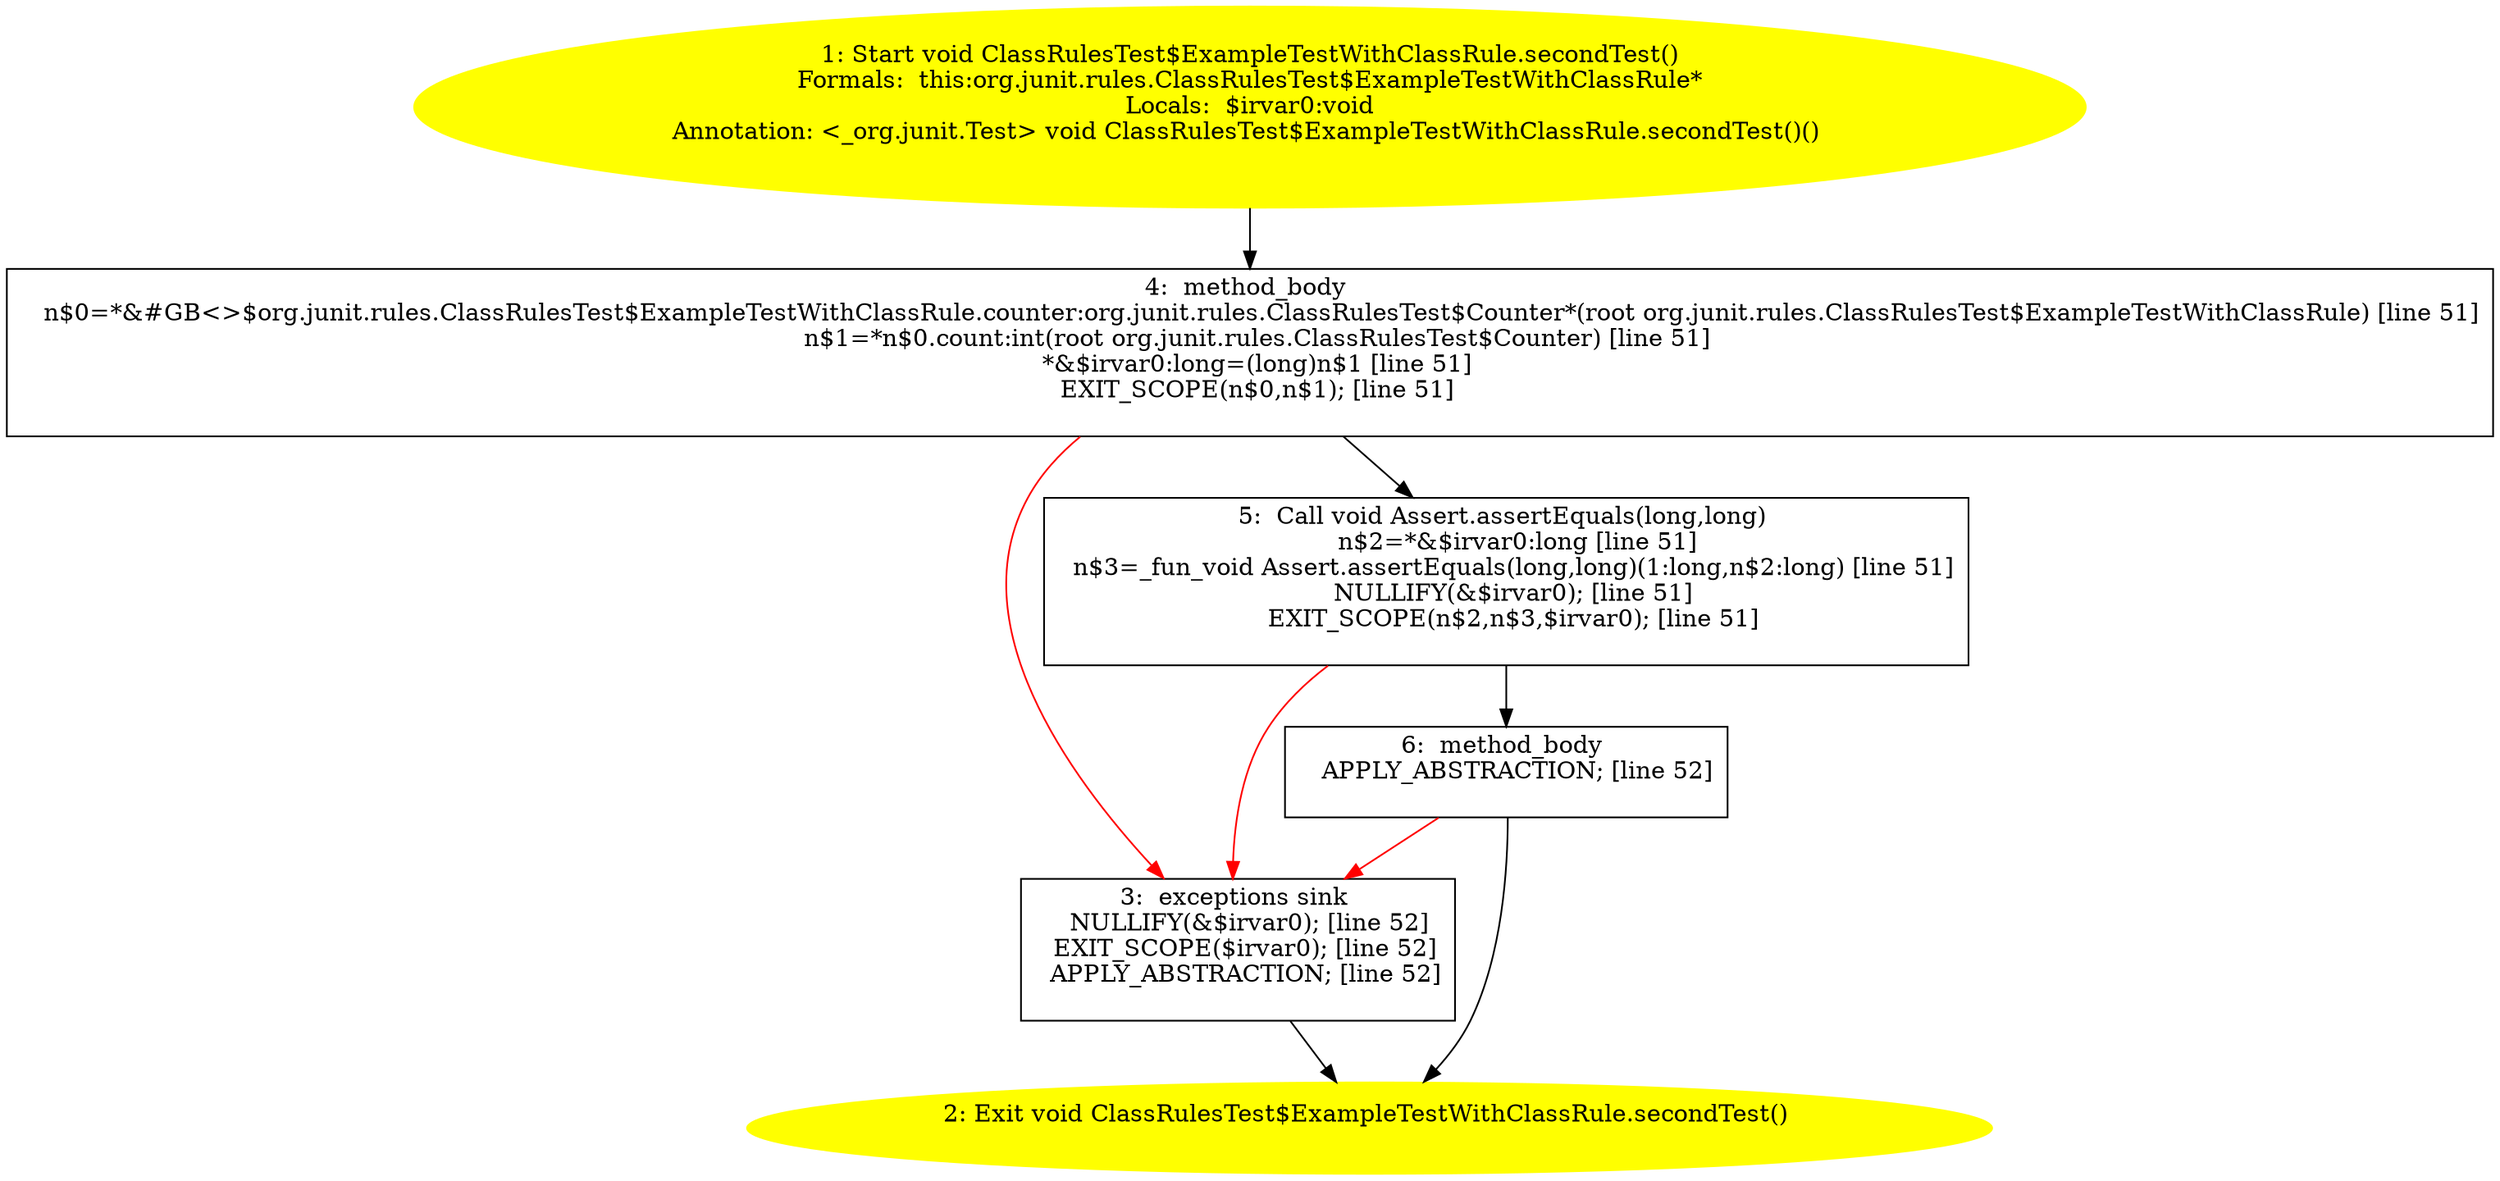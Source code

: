 /* @generated */
digraph cfg {
"org.junit.rules.ClassRulesTest$ExampleTestWithClassRule.secondTest():void.2b988121417c0f449a8fc35395a5e6d4_1" [label="1: Start void ClassRulesTest$ExampleTestWithClassRule.secondTest()\nFormals:  this:org.junit.rules.ClassRulesTest$ExampleTestWithClassRule*\nLocals:  $irvar0:void\nAnnotation: <_org.junit.Test> void ClassRulesTest$ExampleTestWithClassRule.secondTest()() \n  " color=yellow style=filled]
	

	 "org.junit.rules.ClassRulesTest$ExampleTestWithClassRule.secondTest():void.2b988121417c0f449a8fc35395a5e6d4_1" -> "org.junit.rules.ClassRulesTest$ExampleTestWithClassRule.secondTest():void.2b988121417c0f449a8fc35395a5e6d4_4" ;
"org.junit.rules.ClassRulesTest$ExampleTestWithClassRule.secondTest():void.2b988121417c0f449a8fc35395a5e6d4_2" [label="2: Exit void ClassRulesTest$ExampleTestWithClassRule.secondTest() \n  " color=yellow style=filled]
	

"org.junit.rules.ClassRulesTest$ExampleTestWithClassRule.secondTest():void.2b988121417c0f449a8fc35395a5e6d4_3" [label="3:  exceptions sink \n   NULLIFY(&$irvar0); [line 52]\n  EXIT_SCOPE($irvar0); [line 52]\n  APPLY_ABSTRACTION; [line 52]\n " shape="box"]
	

	 "org.junit.rules.ClassRulesTest$ExampleTestWithClassRule.secondTest():void.2b988121417c0f449a8fc35395a5e6d4_3" -> "org.junit.rules.ClassRulesTest$ExampleTestWithClassRule.secondTest():void.2b988121417c0f449a8fc35395a5e6d4_2" ;
"org.junit.rules.ClassRulesTest$ExampleTestWithClassRule.secondTest():void.2b988121417c0f449a8fc35395a5e6d4_4" [label="4:  method_body \n   n$0=*&#GB<>$org.junit.rules.ClassRulesTest$ExampleTestWithClassRule.counter:org.junit.rules.ClassRulesTest$Counter*(root org.junit.rules.ClassRulesTest$ExampleTestWithClassRule) [line 51]\n  n$1=*n$0.count:int(root org.junit.rules.ClassRulesTest$Counter) [line 51]\n  *&$irvar0:long=(long)n$1 [line 51]\n  EXIT_SCOPE(n$0,n$1); [line 51]\n " shape="box"]
	

	 "org.junit.rules.ClassRulesTest$ExampleTestWithClassRule.secondTest():void.2b988121417c0f449a8fc35395a5e6d4_4" -> "org.junit.rules.ClassRulesTest$ExampleTestWithClassRule.secondTest():void.2b988121417c0f449a8fc35395a5e6d4_5" ;
	 "org.junit.rules.ClassRulesTest$ExampleTestWithClassRule.secondTest():void.2b988121417c0f449a8fc35395a5e6d4_4" -> "org.junit.rules.ClassRulesTest$ExampleTestWithClassRule.secondTest():void.2b988121417c0f449a8fc35395a5e6d4_3" [color="red" ];
"org.junit.rules.ClassRulesTest$ExampleTestWithClassRule.secondTest():void.2b988121417c0f449a8fc35395a5e6d4_5" [label="5:  Call void Assert.assertEquals(long,long) \n   n$2=*&$irvar0:long [line 51]\n  n$3=_fun_void Assert.assertEquals(long,long)(1:long,n$2:long) [line 51]\n  NULLIFY(&$irvar0); [line 51]\n  EXIT_SCOPE(n$2,n$3,$irvar0); [line 51]\n " shape="box"]
	

	 "org.junit.rules.ClassRulesTest$ExampleTestWithClassRule.secondTest():void.2b988121417c0f449a8fc35395a5e6d4_5" -> "org.junit.rules.ClassRulesTest$ExampleTestWithClassRule.secondTest():void.2b988121417c0f449a8fc35395a5e6d4_6" ;
	 "org.junit.rules.ClassRulesTest$ExampleTestWithClassRule.secondTest():void.2b988121417c0f449a8fc35395a5e6d4_5" -> "org.junit.rules.ClassRulesTest$ExampleTestWithClassRule.secondTest():void.2b988121417c0f449a8fc35395a5e6d4_3" [color="red" ];
"org.junit.rules.ClassRulesTest$ExampleTestWithClassRule.secondTest():void.2b988121417c0f449a8fc35395a5e6d4_6" [label="6:  method_body \n   APPLY_ABSTRACTION; [line 52]\n " shape="box"]
	

	 "org.junit.rules.ClassRulesTest$ExampleTestWithClassRule.secondTest():void.2b988121417c0f449a8fc35395a5e6d4_6" -> "org.junit.rules.ClassRulesTest$ExampleTestWithClassRule.secondTest():void.2b988121417c0f449a8fc35395a5e6d4_2" ;
	 "org.junit.rules.ClassRulesTest$ExampleTestWithClassRule.secondTest():void.2b988121417c0f449a8fc35395a5e6d4_6" -> "org.junit.rules.ClassRulesTest$ExampleTestWithClassRule.secondTest():void.2b988121417c0f449a8fc35395a5e6d4_3" [color="red" ];
}
